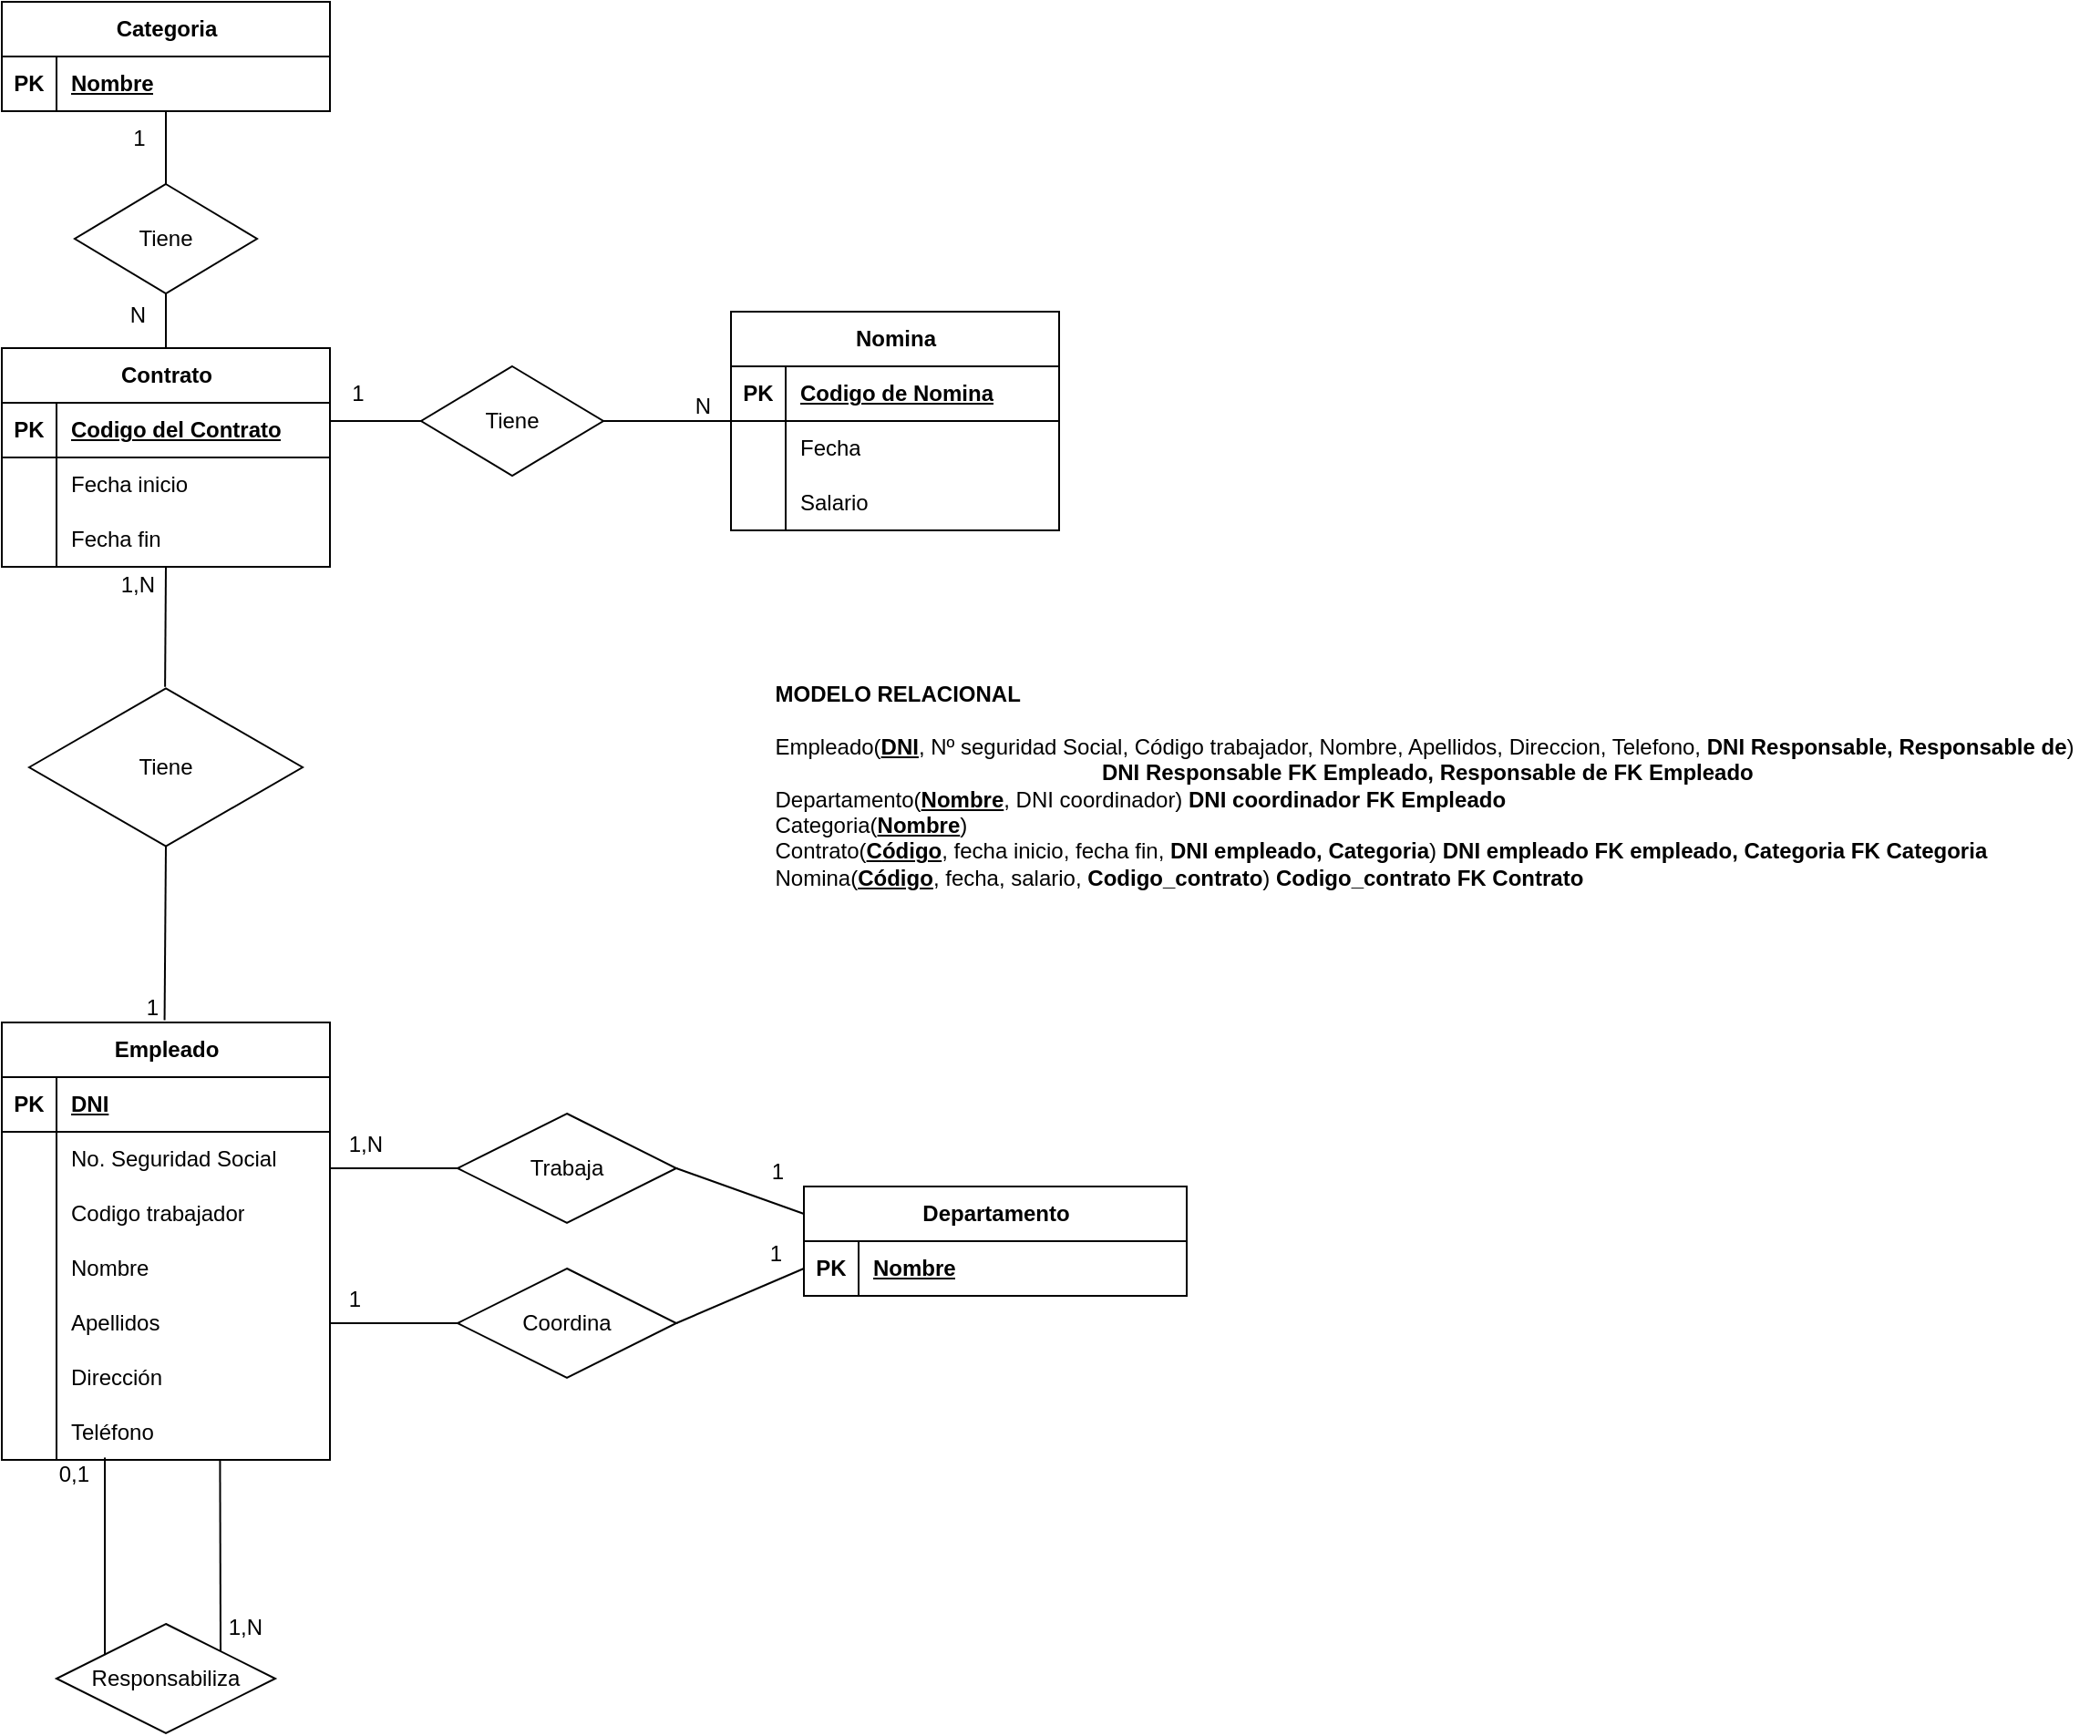 <mxfile version="21.0.10" type="github">
  <diagram name="Página-1" id="8KKt6G1CIv87-5OnyRZG">
    <mxGraphModel dx="1430" dy="1944" grid="1" gridSize="10" guides="1" tooltips="1" connect="1" arrows="1" fold="1" page="1" pageScale="1" pageWidth="827" pageHeight="1169" math="0" shadow="0">
      <root>
        <mxCell id="0" />
        <mxCell id="1" parent="0" />
        <mxCell id="zrMCOAEATUfnwbdSrfln-1" value="Empleado" style="shape=table;startSize=30;container=1;collapsible=1;childLayout=tableLayout;fixedRows=1;rowLines=0;fontStyle=1;align=center;resizeLast=1;html=1;" parent="1" vertex="1">
          <mxGeometry x="50" y="220" width="180" height="240" as="geometry" />
        </mxCell>
        <mxCell id="zDWZpCZpUpgPRAZWwaJ6-1" value="" style="shape=tableRow;horizontal=0;startSize=0;swimlaneHead=0;swimlaneBody=0;fillColor=none;collapsible=0;dropTarget=0;points=[[0,0.5],[1,0.5]];portConstraint=eastwest;top=0;left=0;right=0;bottom=1;" parent="zrMCOAEATUfnwbdSrfln-1" vertex="1">
          <mxGeometry y="30" width="180" height="30" as="geometry" />
        </mxCell>
        <mxCell id="zDWZpCZpUpgPRAZWwaJ6-2" value="PK" style="shape=partialRectangle;connectable=0;fillColor=none;top=0;left=0;bottom=0;right=0;fontStyle=1;overflow=hidden;whiteSpace=wrap;html=1;" parent="zDWZpCZpUpgPRAZWwaJ6-1" vertex="1">
          <mxGeometry width="30" height="30" as="geometry">
            <mxRectangle width="30" height="30" as="alternateBounds" />
          </mxGeometry>
        </mxCell>
        <mxCell id="zDWZpCZpUpgPRAZWwaJ6-3" value="DNI" style="shape=partialRectangle;connectable=0;fillColor=none;top=0;left=0;bottom=0;right=0;align=left;spacingLeft=6;fontStyle=5;overflow=hidden;whiteSpace=wrap;html=1;" parent="zDWZpCZpUpgPRAZWwaJ6-1" vertex="1">
          <mxGeometry x="30" width="150" height="30" as="geometry">
            <mxRectangle width="150" height="30" as="alternateBounds" />
          </mxGeometry>
        </mxCell>
        <mxCell id="zrMCOAEATUfnwbdSrfln-5" value="" style="shape=tableRow;horizontal=0;startSize=0;swimlaneHead=0;swimlaneBody=0;fillColor=none;collapsible=0;dropTarget=0;points=[[0,0.5],[1,0.5]];portConstraint=eastwest;top=0;left=0;right=0;bottom=0;" parent="zrMCOAEATUfnwbdSrfln-1" vertex="1">
          <mxGeometry y="60" width="180" height="30" as="geometry" />
        </mxCell>
        <mxCell id="zrMCOAEATUfnwbdSrfln-6" value="" style="shape=partialRectangle;connectable=0;fillColor=none;top=0;left=0;bottom=0;right=0;editable=1;overflow=hidden;whiteSpace=wrap;html=1;" parent="zrMCOAEATUfnwbdSrfln-5" vertex="1">
          <mxGeometry width="30" height="30" as="geometry">
            <mxRectangle width="30" height="30" as="alternateBounds" />
          </mxGeometry>
        </mxCell>
        <mxCell id="zrMCOAEATUfnwbdSrfln-7" value="No. Seguridad Social" style="shape=partialRectangle;connectable=0;fillColor=none;top=0;left=0;bottom=0;right=0;align=left;spacingLeft=6;overflow=hidden;whiteSpace=wrap;html=1;" parent="zrMCOAEATUfnwbdSrfln-5" vertex="1">
          <mxGeometry x="30" width="150" height="30" as="geometry">
            <mxRectangle width="150" height="30" as="alternateBounds" />
          </mxGeometry>
        </mxCell>
        <mxCell id="zrMCOAEATUfnwbdSrfln-8" value="" style="shape=tableRow;horizontal=0;startSize=0;swimlaneHead=0;swimlaneBody=0;fillColor=none;collapsible=0;dropTarget=0;points=[[0,0.5],[1,0.5]];portConstraint=eastwest;top=0;left=0;right=0;bottom=0;" parent="zrMCOAEATUfnwbdSrfln-1" vertex="1">
          <mxGeometry y="90" width="180" height="30" as="geometry" />
        </mxCell>
        <mxCell id="zrMCOAEATUfnwbdSrfln-9" value="" style="shape=partialRectangle;connectable=0;fillColor=none;top=0;left=0;bottom=0;right=0;editable=1;overflow=hidden;whiteSpace=wrap;html=1;" parent="zrMCOAEATUfnwbdSrfln-8" vertex="1">
          <mxGeometry width="30" height="30" as="geometry">
            <mxRectangle width="30" height="30" as="alternateBounds" />
          </mxGeometry>
        </mxCell>
        <mxCell id="zrMCOAEATUfnwbdSrfln-10" value="Codigo trabajador" style="shape=partialRectangle;connectable=0;fillColor=none;top=0;left=0;bottom=0;right=0;align=left;spacingLeft=6;overflow=hidden;whiteSpace=wrap;html=1;" parent="zrMCOAEATUfnwbdSrfln-8" vertex="1">
          <mxGeometry x="30" width="150" height="30" as="geometry">
            <mxRectangle width="150" height="30" as="alternateBounds" />
          </mxGeometry>
        </mxCell>
        <mxCell id="zrMCOAEATUfnwbdSrfln-11" value="" style="shape=tableRow;horizontal=0;startSize=0;swimlaneHead=0;swimlaneBody=0;fillColor=none;collapsible=0;dropTarget=0;points=[[0,0.5],[1,0.5]];portConstraint=eastwest;top=0;left=0;right=0;bottom=0;" parent="zrMCOAEATUfnwbdSrfln-1" vertex="1">
          <mxGeometry y="120" width="180" height="30" as="geometry" />
        </mxCell>
        <mxCell id="zrMCOAEATUfnwbdSrfln-12" value="" style="shape=partialRectangle;connectable=0;fillColor=none;top=0;left=0;bottom=0;right=0;editable=1;overflow=hidden;whiteSpace=wrap;html=1;" parent="zrMCOAEATUfnwbdSrfln-11" vertex="1">
          <mxGeometry width="30" height="30" as="geometry">
            <mxRectangle width="30" height="30" as="alternateBounds" />
          </mxGeometry>
        </mxCell>
        <mxCell id="zrMCOAEATUfnwbdSrfln-13" value="Nombre" style="shape=partialRectangle;connectable=0;fillColor=none;top=0;left=0;bottom=0;right=0;align=left;spacingLeft=6;overflow=hidden;whiteSpace=wrap;html=1;" parent="zrMCOAEATUfnwbdSrfln-11" vertex="1">
          <mxGeometry x="30" width="150" height="30" as="geometry">
            <mxRectangle width="150" height="30" as="alternateBounds" />
          </mxGeometry>
        </mxCell>
        <mxCell id="zrMCOAEATUfnwbdSrfln-20" value="" style="shape=tableRow;horizontal=0;startSize=0;swimlaneHead=0;swimlaneBody=0;fillColor=none;collapsible=0;dropTarget=0;points=[[0,0.5],[1,0.5]];portConstraint=eastwest;top=0;left=0;right=0;bottom=0;" parent="zrMCOAEATUfnwbdSrfln-1" vertex="1">
          <mxGeometry y="150" width="180" height="30" as="geometry" />
        </mxCell>
        <mxCell id="zrMCOAEATUfnwbdSrfln-21" value="" style="shape=partialRectangle;connectable=0;fillColor=none;top=0;left=0;bottom=0;right=0;editable=1;overflow=hidden;whiteSpace=wrap;html=1;" parent="zrMCOAEATUfnwbdSrfln-20" vertex="1">
          <mxGeometry width="30" height="30" as="geometry">
            <mxRectangle width="30" height="30" as="alternateBounds" />
          </mxGeometry>
        </mxCell>
        <mxCell id="zrMCOAEATUfnwbdSrfln-22" value="Apellidos" style="shape=partialRectangle;connectable=0;fillColor=none;top=0;left=0;bottom=0;right=0;align=left;spacingLeft=6;overflow=hidden;whiteSpace=wrap;html=1;" parent="zrMCOAEATUfnwbdSrfln-20" vertex="1">
          <mxGeometry x="30" width="150" height="30" as="geometry">
            <mxRectangle width="150" height="30" as="alternateBounds" />
          </mxGeometry>
        </mxCell>
        <mxCell id="zrMCOAEATUfnwbdSrfln-23" value="" style="shape=tableRow;horizontal=0;startSize=0;swimlaneHead=0;swimlaneBody=0;fillColor=none;collapsible=0;dropTarget=0;points=[[0,0.5],[1,0.5]];portConstraint=eastwest;top=0;left=0;right=0;bottom=0;" parent="zrMCOAEATUfnwbdSrfln-1" vertex="1">
          <mxGeometry y="180" width="180" height="30" as="geometry" />
        </mxCell>
        <mxCell id="zrMCOAEATUfnwbdSrfln-24" value="" style="shape=partialRectangle;connectable=0;fillColor=none;top=0;left=0;bottom=0;right=0;editable=1;overflow=hidden;whiteSpace=wrap;html=1;" parent="zrMCOAEATUfnwbdSrfln-23" vertex="1">
          <mxGeometry width="30" height="30" as="geometry">
            <mxRectangle width="30" height="30" as="alternateBounds" />
          </mxGeometry>
        </mxCell>
        <mxCell id="zrMCOAEATUfnwbdSrfln-25" value="Dirección" style="shape=partialRectangle;connectable=0;fillColor=none;top=0;left=0;bottom=0;right=0;align=left;spacingLeft=6;overflow=hidden;whiteSpace=wrap;html=1;" parent="zrMCOAEATUfnwbdSrfln-23" vertex="1">
          <mxGeometry x="30" width="150" height="30" as="geometry">
            <mxRectangle width="150" height="30" as="alternateBounds" />
          </mxGeometry>
        </mxCell>
        <mxCell id="zrMCOAEATUfnwbdSrfln-26" value="" style="shape=tableRow;horizontal=0;startSize=0;swimlaneHead=0;swimlaneBody=0;fillColor=none;collapsible=0;dropTarget=0;points=[[0,0.5],[1,0.5]];portConstraint=eastwest;top=0;left=0;right=0;bottom=0;" parent="zrMCOAEATUfnwbdSrfln-1" vertex="1">
          <mxGeometry y="210" width="180" height="30" as="geometry" />
        </mxCell>
        <mxCell id="zrMCOAEATUfnwbdSrfln-27" value="" style="shape=partialRectangle;connectable=0;fillColor=none;top=0;left=0;bottom=0;right=0;editable=1;overflow=hidden;whiteSpace=wrap;html=1;" parent="zrMCOAEATUfnwbdSrfln-26" vertex="1">
          <mxGeometry width="30" height="30" as="geometry">
            <mxRectangle width="30" height="30" as="alternateBounds" />
          </mxGeometry>
        </mxCell>
        <mxCell id="zrMCOAEATUfnwbdSrfln-28" value="Teléfono" style="shape=partialRectangle;connectable=0;fillColor=none;top=0;left=0;bottom=0;right=0;align=left;spacingLeft=6;overflow=hidden;whiteSpace=wrap;html=1;" parent="zrMCOAEATUfnwbdSrfln-26" vertex="1">
          <mxGeometry x="30" width="150" height="30" as="geometry">
            <mxRectangle width="150" height="30" as="alternateBounds" />
          </mxGeometry>
        </mxCell>
        <mxCell id="zrMCOAEATUfnwbdSrfln-29" value="Departamento" style="shape=table;startSize=30;container=1;collapsible=1;childLayout=tableLayout;fixedRows=1;rowLines=0;fontStyle=1;align=center;resizeLast=1;html=1;" parent="1" vertex="1">
          <mxGeometry x="490" y="310" width="210" height="60" as="geometry" />
        </mxCell>
        <mxCell id="zrMCOAEATUfnwbdSrfln-30" value="" style="shape=tableRow;horizontal=0;startSize=0;swimlaneHead=0;swimlaneBody=0;fillColor=none;collapsible=0;dropTarget=0;points=[[0,0.5],[1,0.5]];portConstraint=eastwest;top=0;left=0;right=0;bottom=1;" parent="zrMCOAEATUfnwbdSrfln-29" vertex="1">
          <mxGeometry y="30" width="210" height="30" as="geometry" />
        </mxCell>
        <mxCell id="zrMCOAEATUfnwbdSrfln-31" value="PK" style="shape=partialRectangle;connectable=0;fillColor=none;top=0;left=0;bottom=0;right=0;fontStyle=1;overflow=hidden;whiteSpace=wrap;html=1;" parent="zrMCOAEATUfnwbdSrfln-30" vertex="1">
          <mxGeometry width="30" height="30" as="geometry">
            <mxRectangle width="30" height="30" as="alternateBounds" />
          </mxGeometry>
        </mxCell>
        <mxCell id="zrMCOAEATUfnwbdSrfln-32" value="Nombre" style="shape=partialRectangle;connectable=0;fillColor=none;top=0;left=0;bottom=0;right=0;align=left;spacingLeft=6;fontStyle=5;overflow=hidden;whiteSpace=wrap;html=1;" parent="zrMCOAEATUfnwbdSrfln-30" vertex="1">
          <mxGeometry x="30" width="180" height="30" as="geometry">
            <mxRectangle width="180" height="30" as="alternateBounds" />
          </mxGeometry>
        </mxCell>
        <mxCell id="zrMCOAEATUfnwbdSrfln-42" value="Contrato" style="shape=table;startSize=30;container=1;collapsible=1;childLayout=tableLayout;fixedRows=1;rowLines=0;fontStyle=1;align=center;resizeLast=1;html=1;" parent="1" vertex="1">
          <mxGeometry x="50" y="-150" width="180" height="120" as="geometry" />
        </mxCell>
        <mxCell id="zDWZpCZpUpgPRAZWwaJ6-13" value="" style="shape=tableRow;horizontal=0;startSize=0;swimlaneHead=0;swimlaneBody=0;fillColor=none;collapsible=0;dropTarget=0;points=[[0,0.5],[1,0.5]];portConstraint=eastwest;top=0;left=0;right=0;bottom=1;" parent="zrMCOAEATUfnwbdSrfln-42" vertex="1">
          <mxGeometry y="30" width="180" height="30" as="geometry" />
        </mxCell>
        <mxCell id="zDWZpCZpUpgPRAZWwaJ6-14" value="PK" style="shape=partialRectangle;connectable=0;fillColor=none;top=0;left=0;bottom=0;right=0;fontStyle=1;overflow=hidden;whiteSpace=wrap;html=1;" parent="zDWZpCZpUpgPRAZWwaJ6-13" vertex="1">
          <mxGeometry width="30" height="30" as="geometry">
            <mxRectangle width="30" height="30" as="alternateBounds" />
          </mxGeometry>
        </mxCell>
        <mxCell id="zDWZpCZpUpgPRAZWwaJ6-15" value="Codigo del Contrato" style="shape=partialRectangle;connectable=0;fillColor=none;top=0;left=0;bottom=0;right=0;align=left;spacingLeft=6;fontStyle=5;overflow=hidden;whiteSpace=wrap;html=1;strokeColor=default;" parent="zDWZpCZpUpgPRAZWwaJ6-13" vertex="1">
          <mxGeometry x="30" width="150" height="30" as="geometry">
            <mxRectangle width="150" height="30" as="alternateBounds" />
          </mxGeometry>
        </mxCell>
        <mxCell id="zrMCOAEATUfnwbdSrfln-46" value="" style="shape=tableRow;horizontal=0;startSize=0;swimlaneHead=0;swimlaneBody=0;fillColor=none;collapsible=0;dropTarget=0;points=[[0,0.5],[1,0.5]];portConstraint=eastwest;top=0;left=0;right=0;bottom=0;" parent="zrMCOAEATUfnwbdSrfln-42" vertex="1">
          <mxGeometry y="60" width="180" height="30" as="geometry" />
        </mxCell>
        <mxCell id="zrMCOAEATUfnwbdSrfln-47" value="" style="shape=partialRectangle;connectable=0;fillColor=none;top=0;left=0;bottom=0;right=0;editable=1;overflow=hidden;whiteSpace=wrap;html=1;" parent="zrMCOAEATUfnwbdSrfln-46" vertex="1">
          <mxGeometry width="30" height="30" as="geometry">
            <mxRectangle width="30" height="30" as="alternateBounds" />
          </mxGeometry>
        </mxCell>
        <mxCell id="zrMCOAEATUfnwbdSrfln-48" value="Fecha inicio" style="shape=partialRectangle;connectable=0;fillColor=none;top=0;left=0;bottom=0;right=0;align=left;spacingLeft=6;overflow=hidden;whiteSpace=wrap;html=1;" parent="zrMCOAEATUfnwbdSrfln-46" vertex="1">
          <mxGeometry x="30" width="150" height="30" as="geometry">
            <mxRectangle width="150" height="30" as="alternateBounds" />
          </mxGeometry>
        </mxCell>
        <mxCell id="zrMCOAEATUfnwbdSrfln-49" value="" style="shape=tableRow;horizontal=0;startSize=0;swimlaneHead=0;swimlaneBody=0;fillColor=none;collapsible=0;dropTarget=0;points=[[0,0.5],[1,0.5]];portConstraint=eastwest;top=0;left=0;right=0;bottom=0;" parent="zrMCOAEATUfnwbdSrfln-42" vertex="1">
          <mxGeometry y="90" width="180" height="30" as="geometry" />
        </mxCell>
        <mxCell id="zrMCOAEATUfnwbdSrfln-50" value="" style="shape=partialRectangle;connectable=0;fillColor=none;top=0;left=0;bottom=0;right=0;editable=1;overflow=hidden;whiteSpace=wrap;html=1;" parent="zrMCOAEATUfnwbdSrfln-49" vertex="1">
          <mxGeometry width="30" height="30" as="geometry">
            <mxRectangle width="30" height="30" as="alternateBounds" />
          </mxGeometry>
        </mxCell>
        <mxCell id="zrMCOAEATUfnwbdSrfln-51" value="Fecha fin" style="shape=partialRectangle;connectable=0;fillColor=none;top=0;left=0;bottom=0;right=0;align=left;spacingLeft=6;overflow=hidden;whiteSpace=wrap;html=1;" parent="zrMCOAEATUfnwbdSrfln-49" vertex="1">
          <mxGeometry x="30" width="150" height="30" as="geometry">
            <mxRectangle width="150" height="30" as="alternateBounds" />
          </mxGeometry>
        </mxCell>
        <mxCell id="zrMCOAEATUfnwbdSrfln-76" value="Responsabiliza" style="shape=rhombus;perimeter=rhombusPerimeter;whiteSpace=wrap;html=1;align=center;" parent="1" vertex="1">
          <mxGeometry x="80" y="550" width="120" height="60" as="geometry" />
        </mxCell>
        <mxCell id="zrMCOAEATUfnwbdSrfln-77" value="Trabaja" style="shape=rhombus;perimeter=rhombusPerimeter;whiteSpace=wrap;html=1;align=center;" parent="1" vertex="1">
          <mxGeometry x="300" y="270" width="120" height="60" as="geometry" />
        </mxCell>
        <mxCell id="zrMCOAEATUfnwbdSrfln-80" value="" style="endArrow=none;html=1;rounded=0;exitX=1;exitY=0.5;exitDx=0;exitDy=0;entryX=0;entryY=0.25;entryDx=0;entryDy=0;" parent="1" source="zrMCOAEATUfnwbdSrfln-77" target="zrMCOAEATUfnwbdSrfln-29" edge="1">
          <mxGeometry relative="1" as="geometry">
            <mxPoint x="310" y="270" as="sourcePoint" />
            <mxPoint x="490" y="300" as="targetPoint" />
          </mxGeometry>
        </mxCell>
        <mxCell id="zrMCOAEATUfnwbdSrfln-81" value="1" style="resizable=0;html=1;whiteSpace=wrap;align=right;verticalAlign=bottom;" parent="zrMCOAEATUfnwbdSrfln-80" connectable="0" vertex="1">
          <mxGeometry x="1" relative="1" as="geometry">
            <mxPoint x="-10" y="-15" as="offset" />
          </mxGeometry>
        </mxCell>
        <mxCell id="zrMCOAEATUfnwbdSrfln-83" value="" style="endArrow=none;html=1;rounded=0;entryX=1;entryY=0.667;entryDx=0;entryDy=0;entryPerimeter=0;exitX=0;exitY=0.5;exitDx=0;exitDy=0;" parent="1" source="zrMCOAEATUfnwbdSrfln-77" target="zrMCOAEATUfnwbdSrfln-5" edge="1">
          <mxGeometry relative="1" as="geometry">
            <mxPoint x="310" y="270" as="sourcePoint" />
            <mxPoint x="470" y="270" as="targetPoint" />
          </mxGeometry>
        </mxCell>
        <mxCell id="zrMCOAEATUfnwbdSrfln-84" value="1,N" style="resizable=0;html=1;whiteSpace=wrap;align=right;verticalAlign=bottom;" parent="zrMCOAEATUfnwbdSrfln-83" connectable="0" vertex="1">
          <mxGeometry x="1" relative="1" as="geometry">
            <mxPoint x="30" y="-5" as="offset" />
          </mxGeometry>
        </mxCell>
        <mxCell id="zrMCOAEATUfnwbdSrfln-85" value="" style="endArrow=none;html=1;rounded=0;entryX=0.314;entryY=0.957;entryDx=0;entryDy=0;entryPerimeter=0;exitX=0.221;exitY=0.284;exitDx=0;exitDy=0;exitPerimeter=0;" parent="1" source="zrMCOAEATUfnwbdSrfln-76" target="zrMCOAEATUfnwbdSrfln-26" edge="1">
          <mxGeometry relative="1" as="geometry">
            <mxPoint x="107" y="580" as="sourcePoint" />
            <mxPoint x="140" y="410" as="targetPoint" />
            <Array as="points" />
          </mxGeometry>
        </mxCell>
        <mxCell id="zrMCOAEATUfnwbdSrfln-86" value="0,1" style="resizable=0;html=1;whiteSpace=wrap;align=right;verticalAlign=bottom;" parent="zrMCOAEATUfnwbdSrfln-85" connectable="0" vertex="1">
          <mxGeometry x="1" relative="1" as="geometry">
            <mxPoint x="-7" y="18" as="offset" />
          </mxGeometry>
        </mxCell>
        <mxCell id="zrMCOAEATUfnwbdSrfln-87" value="" style="endArrow=none;html=1;rounded=0;exitX=1;exitY=0;exitDx=0;exitDy=0;entryX=0.665;entryY=0.984;entryDx=0;entryDy=0;entryPerimeter=0;" parent="1" source="zrMCOAEATUfnwbdSrfln-76" target="zrMCOAEATUfnwbdSrfln-26" edge="1">
          <mxGeometry relative="1" as="geometry">
            <mxPoint x="310" y="350" as="sourcePoint" />
            <mxPoint x="470" y="350" as="targetPoint" />
          </mxGeometry>
        </mxCell>
        <mxCell id="zrMCOAEATUfnwbdSrfln-88" value="1,N" style="resizable=0;html=1;whiteSpace=wrap;align=right;verticalAlign=bottom;" parent="zrMCOAEATUfnwbdSrfln-87" connectable="0" vertex="1">
          <mxGeometry x="1" relative="1" as="geometry">
            <mxPoint x="25" y="101" as="offset" />
          </mxGeometry>
        </mxCell>
        <mxCell id="zrMCOAEATUfnwbdSrfln-89" value="Coordina" style="shape=rhombus;perimeter=rhombusPerimeter;whiteSpace=wrap;html=1;align=center;" parent="1" vertex="1">
          <mxGeometry x="300" y="355" width="120" height="60" as="geometry" />
        </mxCell>
        <mxCell id="zrMCOAEATUfnwbdSrfln-90" value="" style="endArrow=none;html=1;rounded=0;entryX=1;entryY=0.5;entryDx=0;entryDy=0;exitX=0;exitY=0.5;exitDx=0;exitDy=0;" parent="1" source="zrMCOAEATUfnwbdSrfln-89" target="zrMCOAEATUfnwbdSrfln-20" edge="1">
          <mxGeometry relative="1" as="geometry">
            <mxPoint x="300" y="350" as="sourcePoint" />
            <mxPoint x="470" y="350" as="targetPoint" />
          </mxGeometry>
        </mxCell>
        <mxCell id="zrMCOAEATUfnwbdSrfln-91" value="1" style="resizable=0;html=1;whiteSpace=wrap;align=right;verticalAlign=bottom;" parent="zrMCOAEATUfnwbdSrfln-90" connectable="0" vertex="1">
          <mxGeometry x="1" relative="1" as="geometry">
            <mxPoint x="18" y="-5" as="offset" />
          </mxGeometry>
        </mxCell>
        <mxCell id="zrMCOAEATUfnwbdSrfln-92" value="" style="endArrow=none;html=1;rounded=0;entryX=0;entryY=0.5;entryDx=0;entryDy=0;exitX=1;exitY=0.5;exitDx=0;exitDy=0;" parent="1" source="zrMCOAEATUfnwbdSrfln-89" edge="1">
          <mxGeometry relative="1" as="geometry">
            <mxPoint x="420" y="350" as="sourcePoint" />
            <mxPoint x="490" y="355" as="targetPoint" />
          </mxGeometry>
        </mxCell>
        <mxCell id="zrMCOAEATUfnwbdSrfln-93" value="1" style="resizable=0;html=1;whiteSpace=wrap;align=right;verticalAlign=bottom;" parent="zrMCOAEATUfnwbdSrfln-92" connectable="0" vertex="1">
          <mxGeometry x="1" relative="1" as="geometry">
            <mxPoint x="-10" as="offset" />
          </mxGeometry>
        </mxCell>
        <mxCell id="zrMCOAEATUfnwbdSrfln-94" value="Categoria" style="shape=table;startSize=30;container=1;collapsible=1;childLayout=tableLayout;fixedRows=1;rowLines=0;fontStyle=1;align=center;resizeLast=1;html=1;" parent="1" vertex="1">
          <mxGeometry x="50" y="-340" width="180" height="60" as="geometry" />
        </mxCell>
        <mxCell id="zrMCOAEATUfnwbdSrfln-95" value="" style="shape=tableRow;horizontal=0;startSize=0;swimlaneHead=0;swimlaneBody=0;fillColor=none;collapsible=0;dropTarget=0;points=[[0,0.5],[1,0.5]];portConstraint=eastwest;top=0;left=0;right=0;bottom=1;" parent="zrMCOAEATUfnwbdSrfln-94" vertex="1">
          <mxGeometry y="30" width="180" height="30" as="geometry" />
        </mxCell>
        <mxCell id="zrMCOAEATUfnwbdSrfln-96" value="PK" style="shape=partialRectangle;connectable=0;fillColor=none;top=0;left=0;bottom=0;right=0;fontStyle=1;overflow=hidden;whiteSpace=wrap;html=1;" parent="zrMCOAEATUfnwbdSrfln-95" vertex="1">
          <mxGeometry width="30" height="30" as="geometry">
            <mxRectangle width="30" height="30" as="alternateBounds" />
          </mxGeometry>
        </mxCell>
        <mxCell id="zrMCOAEATUfnwbdSrfln-97" value="Nombre" style="shape=partialRectangle;connectable=0;fillColor=none;top=0;left=0;bottom=0;right=0;align=left;spacingLeft=6;fontStyle=5;overflow=hidden;whiteSpace=wrap;html=1;" parent="zrMCOAEATUfnwbdSrfln-95" vertex="1">
          <mxGeometry x="30" width="150" height="30" as="geometry">
            <mxRectangle width="150" height="30" as="alternateBounds" />
          </mxGeometry>
        </mxCell>
        <mxCell id="zrMCOAEATUfnwbdSrfln-107" value="Tiene" style="html=1;whiteSpace=wrap;aspect=fixed;shape=isoRectangle;" parent="1" vertex="1">
          <mxGeometry x="65" y="35" width="150" height="90" as="geometry" />
        </mxCell>
        <mxCell id="zrMCOAEATUfnwbdSrfln-109" value="Nomina" style="shape=table;startSize=30;container=1;collapsible=1;childLayout=tableLayout;fixedRows=1;rowLines=0;fontStyle=1;align=center;resizeLast=1;html=1;" parent="1" vertex="1">
          <mxGeometry x="450" y="-170" width="180" height="120" as="geometry" />
        </mxCell>
        <mxCell id="zDWZpCZpUpgPRAZWwaJ6-16" value="" style="shape=tableRow;horizontal=0;startSize=0;swimlaneHead=0;swimlaneBody=0;fillColor=none;collapsible=0;dropTarget=0;points=[[0,0.5],[1,0.5]];portConstraint=eastwest;top=0;left=0;right=0;bottom=1;" parent="zrMCOAEATUfnwbdSrfln-109" vertex="1">
          <mxGeometry y="30" width="180" height="30" as="geometry" />
        </mxCell>
        <mxCell id="zDWZpCZpUpgPRAZWwaJ6-17" value="PK" style="shape=partialRectangle;connectable=0;fillColor=none;top=0;left=0;bottom=0;right=0;fontStyle=1;overflow=hidden;whiteSpace=wrap;html=1;" parent="zDWZpCZpUpgPRAZWwaJ6-16" vertex="1">
          <mxGeometry width="30" height="30" as="geometry">
            <mxRectangle width="30" height="30" as="alternateBounds" />
          </mxGeometry>
        </mxCell>
        <mxCell id="zDWZpCZpUpgPRAZWwaJ6-18" value="Codigo de Nomina" style="shape=partialRectangle;connectable=0;fillColor=none;top=0;left=0;bottom=0;right=0;align=left;spacingLeft=6;fontStyle=5;overflow=hidden;whiteSpace=wrap;html=1;" parent="zDWZpCZpUpgPRAZWwaJ6-16" vertex="1">
          <mxGeometry x="30" width="150" height="30" as="geometry">
            <mxRectangle width="150" height="30" as="alternateBounds" />
          </mxGeometry>
        </mxCell>
        <mxCell id="zrMCOAEATUfnwbdSrfln-113" value="" style="shape=tableRow;horizontal=0;startSize=0;swimlaneHead=0;swimlaneBody=0;fillColor=none;collapsible=0;dropTarget=0;points=[[0,0.5],[1,0.5]];portConstraint=eastwest;top=0;left=0;right=0;bottom=0;" parent="zrMCOAEATUfnwbdSrfln-109" vertex="1">
          <mxGeometry y="60" width="180" height="30" as="geometry" />
        </mxCell>
        <mxCell id="zrMCOAEATUfnwbdSrfln-114" value="" style="shape=partialRectangle;connectable=0;fillColor=none;top=0;left=0;bottom=0;right=0;editable=1;overflow=hidden;whiteSpace=wrap;html=1;" parent="zrMCOAEATUfnwbdSrfln-113" vertex="1">
          <mxGeometry width="30" height="30" as="geometry">
            <mxRectangle width="30" height="30" as="alternateBounds" />
          </mxGeometry>
        </mxCell>
        <mxCell id="zrMCOAEATUfnwbdSrfln-115" value="Fecha" style="shape=partialRectangle;connectable=0;fillColor=none;top=0;left=0;bottom=0;right=0;align=left;spacingLeft=6;overflow=hidden;whiteSpace=wrap;html=1;" parent="zrMCOAEATUfnwbdSrfln-113" vertex="1">
          <mxGeometry x="30" width="150" height="30" as="geometry">
            <mxRectangle width="150" height="30" as="alternateBounds" />
          </mxGeometry>
        </mxCell>
        <mxCell id="zrMCOAEATUfnwbdSrfln-116" value="" style="shape=tableRow;horizontal=0;startSize=0;swimlaneHead=0;swimlaneBody=0;fillColor=none;collapsible=0;dropTarget=0;points=[[0,0.5],[1,0.5]];portConstraint=eastwest;top=0;left=0;right=0;bottom=0;" parent="zrMCOAEATUfnwbdSrfln-109" vertex="1">
          <mxGeometry y="90" width="180" height="30" as="geometry" />
        </mxCell>
        <mxCell id="zrMCOAEATUfnwbdSrfln-117" value="" style="shape=partialRectangle;connectable=0;fillColor=none;top=0;left=0;bottom=0;right=0;editable=1;overflow=hidden;whiteSpace=wrap;html=1;" parent="zrMCOAEATUfnwbdSrfln-116" vertex="1">
          <mxGeometry width="30" height="30" as="geometry">
            <mxRectangle width="30" height="30" as="alternateBounds" />
          </mxGeometry>
        </mxCell>
        <mxCell id="zrMCOAEATUfnwbdSrfln-118" value="Salario" style="shape=partialRectangle;connectable=0;fillColor=none;top=0;left=0;bottom=0;right=0;align=left;spacingLeft=6;overflow=hidden;whiteSpace=wrap;html=1;" parent="zrMCOAEATUfnwbdSrfln-116" vertex="1">
          <mxGeometry x="30" width="150" height="30" as="geometry">
            <mxRectangle width="150" height="30" as="alternateBounds" />
          </mxGeometry>
        </mxCell>
        <mxCell id="zrMCOAEATUfnwbdSrfln-123" value="" style="endArrow=none;html=1;rounded=0;exitX=0.497;exitY=0.01;exitDx=0;exitDy=0;exitPerimeter=0;entryX=0.5;entryY=1;entryDx=0;entryDy=0;entryPerimeter=0;" parent="1" source="zrMCOAEATUfnwbdSrfln-107" target="zrMCOAEATUfnwbdSrfln-49" edge="1">
          <mxGeometry relative="1" as="geometry">
            <mxPoint x="155.48" y="41.71" as="sourcePoint" />
            <mxPoint x="154.52" y="1.23" as="targetPoint" />
          </mxGeometry>
        </mxCell>
        <mxCell id="zrMCOAEATUfnwbdSrfln-124" value="1,N" style="resizable=0;html=1;whiteSpace=wrap;align=right;verticalAlign=bottom;" parent="zrMCOAEATUfnwbdSrfln-123" connectable="0" vertex="1">
          <mxGeometry x="1" relative="1" as="geometry">
            <mxPoint x="-5" y="19" as="offset" />
          </mxGeometry>
        </mxCell>
        <mxCell id="zrMCOAEATUfnwbdSrfln-125" value="" style="endArrow=none;html=1;rounded=0;entryX=0.496;entryY=-0.005;entryDx=0;entryDy=0;entryPerimeter=0;exitX=0.5;exitY=0.978;exitDx=0;exitDy=0;exitPerimeter=0;" parent="1" source="zrMCOAEATUfnwbdSrfln-107" target="zrMCOAEATUfnwbdSrfln-1" edge="1">
          <mxGeometry relative="1" as="geometry">
            <mxPoint x="260" y="40" as="sourcePoint" />
            <mxPoint x="420" y="40" as="targetPoint" />
          </mxGeometry>
        </mxCell>
        <mxCell id="zrMCOAEATUfnwbdSrfln-126" value="1" style="resizable=0;html=1;whiteSpace=wrap;align=right;verticalAlign=bottom;" parent="zrMCOAEATUfnwbdSrfln-125" connectable="0" vertex="1">
          <mxGeometry x="1" relative="1" as="geometry">
            <mxPoint x="-2" y="1" as="offset" />
          </mxGeometry>
        </mxCell>
        <mxCell id="zrMCOAEATUfnwbdSrfln-130" value="" style="endArrow=none;html=1;rounded=0;entryX=0.5;entryY=0;entryDx=0;entryDy=0;" parent="1" source="g7l-g_zQrcLp24NozJ0Z-6" target="zrMCOAEATUfnwbdSrfln-42" edge="1">
          <mxGeometry relative="1" as="geometry">
            <mxPoint x="140" y="-205" as="sourcePoint" />
            <mxPoint x="420" y="-200" as="targetPoint" />
          </mxGeometry>
        </mxCell>
        <mxCell id="zrMCOAEATUfnwbdSrfln-131" value="N" style="resizable=0;html=1;whiteSpace=wrap;align=right;verticalAlign=bottom;" parent="zrMCOAEATUfnwbdSrfln-130" connectable="0" vertex="1">
          <mxGeometry x="1" relative="1" as="geometry">
            <mxPoint x="-10" y="-10" as="offset" />
          </mxGeometry>
        </mxCell>
        <mxCell id="zrMCOAEATUfnwbdSrfln-137" value="" style="endArrow=none;html=1;rounded=0;" parent="1" target="zrMCOAEATUfnwbdSrfln-109" edge="1">
          <mxGeometry relative="1" as="geometry">
            <mxPoint x="230" y="-110" as="sourcePoint" />
            <mxPoint x="320" y="-220" as="targetPoint" />
          </mxGeometry>
        </mxCell>
        <mxCell id="zrMCOAEATUfnwbdSrfln-138" value="N" style="resizable=0;html=1;whiteSpace=wrap;align=right;verticalAlign=bottom;" parent="zrMCOAEATUfnwbdSrfln-137" connectable="0" vertex="1">
          <mxGeometry x="1" relative="1" as="geometry">
            <mxPoint x="-10" as="offset" />
          </mxGeometry>
        </mxCell>
        <mxCell id="RzdDgr14yFbDIrhOqRcm-2" value="" style="resizable=0;html=1;whiteSpace=wrap;align=right;verticalAlign=bottom;" parent="1" connectable="0" vertex="1">
          <mxGeometry x="159.997" y="-310.002" as="geometry">
            <mxPoint x="25" y="121" as="offset" />
          </mxGeometry>
        </mxCell>
        <mxCell id="0V_LOIoOOtI965P0zStw-4" value="1" style="text;html=1;align=center;verticalAlign=middle;resizable=0;points=[];autosize=1;strokeColor=none;fillColor=none;" parent="1" vertex="1">
          <mxGeometry x="230" y="-140" width="30" height="30" as="geometry" />
        </mxCell>
        <mxCell id="g7l-g_zQrcLp24NozJ0Z-2" value="1" style="text;html=1;align=center;verticalAlign=middle;resizable=0;points=[];autosize=1;strokeColor=none;fillColor=none;" parent="1" vertex="1">
          <mxGeometry x="110" y="-280" width="30" height="30" as="geometry" />
        </mxCell>
        <mxCell id="g7l-g_zQrcLp24NozJ0Z-5" value="Tiene" style="shape=rhombus;perimeter=rhombusPerimeter;whiteSpace=wrap;html=1;align=center;" parent="1" vertex="1">
          <mxGeometry x="280" y="-140" width="100" height="60" as="geometry" />
        </mxCell>
        <mxCell id="g7l-g_zQrcLp24NozJ0Z-7" value="" style="endArrow=none;html=1;rounded=0;entryX=0.5;entryY=0;entryDx=0;entryDy=0;" parent="1" source="zrMCOAEATUfnwbdSrfln-94" target="g7l-g_zQrcLp24NozJ0Z-6" edge="1">
          <mxGeometry relative="1" as="geometry">
            <mxPoint x="140" y="-280" as="sourcePoint" />
            <mxPoint x="140" y="-150" as="targetPoint" />
          </mxGeometry>
        </mxCell>
        <mxCell id="g7l-g_zQrcLp24NozJ0Z-6" value="Tiene" style="shape=rhombus;perimeter=rhombusPerimeter;whiteSpace=wrap;html=1;align=center;" parent="1" vertex="1">
          <mxGeometry x="90" y="-240" width="100" height="60" as="geometry" />
        </mxCell>
        <mxCell id="fHxPqzr-vJe4UGP5E4fB-1" value="&lt;div style=&quot;text-align: left;&quot;&gt;&lt;b&gt;MODELO RELACIONAL&lt;/b&gt;&lt;/div&gt;&lt;div style=&quot;text-align: left;&quot;&gt;&lt;br&gt;&lt;/div&gt;Empleado(&lt;u style=&quot;border-color: var(--border-color);&quot;&gt;&lt;b&gt;DNI&lt;/b&gt;&lt;/u&gt;, Nº seguridad Social, Código trabajador, Nombre, Apellidos, Direccion, Telefono, &lt;b&gt;DNI Responsable, Responsable de&lt;/b&gt;)&lt;br&gt;&amp;nbsp;&lt;b&gt;DNI Responsable FK Empleado, Responsable de FK Empleado&lt;/b&gt;&lt;div style=&quot;border-color: var(--border-color); text-align: left;&quot;&gt;Departamento(&lt;u style=&quot;border-color: var(--border-color);&quot;&gt;&lt;b&gt;Nombre&lt;/b&gt;&lt;/u&gt;, DNI coordinador)&amp;nbsp;&lt;b style=&quot;background-color: initial;&quot;&gt;DNI coordinador FK Empleado&lt;/b&gt;&lt;/div&gt;&lt;div style=&quot;border-color: var(--border-color); text-align: left;&quot;&gt;&lt;span style=&quot;background-color: initial;&quot;&gt;Categoria(&lt;b&gt;&lt;u&gt;Nombre&lt;/u&gt;&lt;/b&gt;)&lt;/span&gt;&lt;/div&gt;&lt;div style=&quot;border-color: var(--border-color); text-align: left;&quot;&gt;Contrato(&lt;b&gt;&lt;u&gt;C&lt;/u&gt;&lt;/b&gt;&lt;u style=&quot;border-color: var(--border-color);&quot;&gt;&lt;b&gt;ódigo&lt;/b&gt;&lt;/u&gt;, fecha inicio, fecha fin, &lt;b&gt;DNI empleado, Categoria&lt;/b&gt;)&amp;nbsp;&lt;span style=&quot;background-color: initial;&quot;&gt;&lt;b&gt;DNI empleado FK empleado, Categoria FK Categoria&lt;/b&gt;&lt;/span&gt;&lt;/div&gt;&lt;div style=&quot;border-color: var(--border-color); text-align: left;&quot;&gt;&lt;span style=&quot;background-color: initial;&quot;&gt;Nomina(&lt;u style=&quot;font-weight: bold;&quot;&gt;Código&lt;/u&gt;, fecha, salario, &lt;b&gt;Codigo_contrato&lt;/b&gt;) &lt;b&gt;Codigo_contrato FK Contrato&lt;/b&gt;&lt;/span&gt;&lt;/div&gt;" style="text;html=1;align=center;verticalAlign=middle;resizable=0;points=[];autosize=1;strokeColor=none;fillColor=none;" parent="1" vertex="1">
          <mxGeometry x="460" y="25" width="740" height="130" as="geometry" />
        </mxCell>
      </root>
    </mxGraphModel>
  </diagram>
</mxfile>
